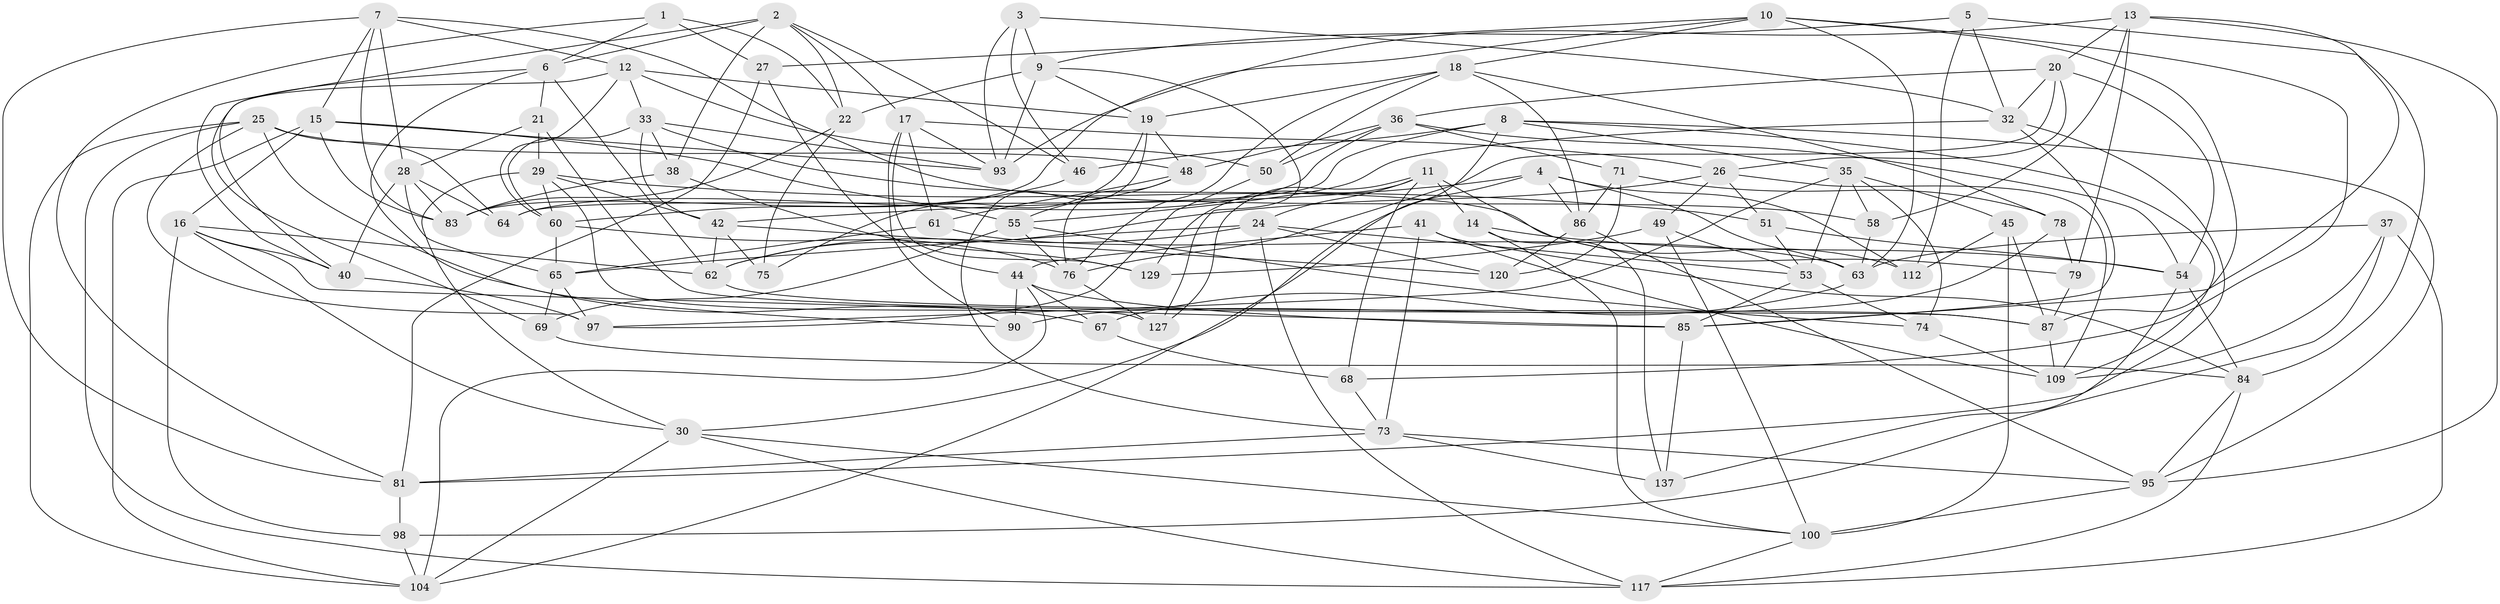 // original degree distribution, {4: 1.0}
// Generated by graph-tools (version 1.1) at 2025/42/03/06/25 10:42:21]
// undirected, 85 vertices, 220 edges
graph export_dot {
graph [start="1"]
  node [color=gray90,style=filled];
  1;
  2 [super="+138"];
  3;
  4 [super="+108"];
  5;
  6 [super="+126"];
  7 [super="+31"];
  8 [super="+34"];
  9 [super="+135"];
  10 [super="+115"];
  11 [super="+52"];
  12 [super="+80"];
  13 [super="+82"];
  14;
  15 [super="+57"];
  16 [super="+23"];
  17 [super="+43"];
  18 [super="+47"];
  19 [super="+88"];
  20 [super="+59"];
  21;
  22 [super="+92"];
  24 [super="+77"];
  25 [super="+70"];
  26 [super="+105"];
  27;
  28 [super="+94"];
  29 [super="+39"];
  30 [super="+131"];
  32 [super="+99"];
  33 [super="+103"];
  35 [super="+66"];
  36 [super="+136"];
  37;
  38;
  40 [super="+134"];
  41;
  42 [super="+116"];
  44 [super="+107"];
  45;
  46;
  48 [super="+130"];
  49;
  50;
  51;
  53 [super="+124"];
  54 [super="+56"];
  55 [super="+72"];
  58;
  60 [super="+101"];
  61;
  62 [super="+118"];
  63 [super="+121"];
  64;
  65 [super="+114"];
  67;
  68;
  69;
  71;
  73 [super="+91"];
  74;
  75;
  76 [super="+89"];
  78;
  79;
  81 [super="+113"];
  83 [super="+96"];
  84 [super="+132"];
  85 [super="+110"];
  86 [super="+122"];
  87 [super="+102"];
  90;
  93 [super="+111"];
  95 [super="+123"];
  97 [super="+125"];
  98;
  100 [super="+106"];
  104 [super="+119"];
  109 [super="+133"];
  112;
  117 [super="+128"];
  120;
  127;
  129;
  137;
  1 -- 22;
  1 -- 27;
  1 -- 81;
  1 -- 6;
  2 -- 46;
  2 -- 38;
  2 -- 40;
  2 -- 17;
  2 -- 6;
  2 -- 22;
  3 -- 46;
  3 -- 93;
  3 -- 32;
  3 -- 9;
  4 -- 63;
  4 -- 112;
  4 -- 86 [weight=2];
  4 -- 42;
  4 -- 30;
  5 -- 112;
  5 -- 32;
  5 -- 9;
  5 -- 84;
  6 -- 90;
  6 -- 21;
  6 -- 62;
  6 -- 69;
  7 -- 12;
  7 -- 28;
  7 -- 83;
  7 -- 81;
  7 -- 58;
  7 -- 15;
  8 -- 109;
  8 -- 104;
  8 -- 64;
  8 -- 35;
  8 -- 46;
  8 -- 95;
  9 -- 127;
  9 -- 22;
  9 -- 19;
  9 -- 93;
  10 -- 27;
  10 -- 83;
  10 -- 68;
  10 -- 18;
  10 -- 63;
  10 -- 87;
  11 -- 68;
  11 -- 14;
  11 -- 24;
  11 -- 112;
  11 -- 129;
  11 -- 127;
  12 -- 50;
  12 -- 60;
  12 -- 40;
  12 -- 33;
  12 -- 19;
  13 -- 93;
  13 -- 58;
  13 -- 79;
  13 -- 85;
  13 -- 20;
  13 -- 95;
  14 -- 54;
  14 -- 100;
  14 -- 137;
  15 -- 104;
  15 -- 93;
  15 -- 83;
  15 -- 55;
  15 -- 16;
  16 -- 98;
  16 -- 85;
  16 -- 30;
  16 -- 40;
  16 -- 62;
  17 -- 129;
  17 -- 61;
  17 -- 90;
  17 -- 93;
  17 -- 26;
  18 -- 76;
  18 -- 50;
  18 -- 86;
  18 -- 78;
  18 -- 19;
  19 -- 75;
  19 -- 73;
  19 -- 48;
  20 -- 36;
  20 -- 76;
  20 -- 32;
  20 -- 26;
  20 -- 54;
  21 -- 29;
  21 -- 28;
  21 -- 87;
  22 -- 75 [weight=2];
  22 -- 83;
  24 -- 65;
  24 -- 53;
  24 -- 120;
  24 -- 62;
  24 -- 117;
  25 -- 67;
  25 -- 104;
  25 -- 117;
  25 -- 64;
  25 -- 48;
  25 -- 97;
  26 -- 51;
  26 -- 62;
  26 -- 49;
  26 -- 109;
  27 -- 81;
  27 -- 44;
  28 -- 65;
  28 -- 64;
  28 -- 40;
  28 -- 83;
  29 -- 51;
  29 -- 30;
  29 -- 127;
  29 -- 42;
  29 -- 60;
  30 -- 104;
  30 -- 117;
  30 -- 100;
  32 -- 81;
  32 -- 55;
  32 -- 85;
  33 -- 79;
  33 -- 38;
  33 -- 93;
  33 -- 42;
  33 -- 60;
  35 -- 97;
  35 -- 58;
  35 -- 74;
  35 -- 53;
  35 -- 45;
  36 -- 64;
  36 -- 71;
  36 -- 50;
  36 -- 48;
  36 -- 54;
  37 -- 117;
  37 -- 109;
  37 -- 98;
  37 -- 63;
  38 -- 129;
  38 -- 83;
  40 -- 97 [weight=2];
  41 -- 84;
  41 -- 73;
  41 -- 109;
  41 -- 44;
  42 -- 120;
  42 -- 62;
  42 -- 75;
  44 -- 85;
  44 -- 67;
  44 -- 104;
  44 -- 90;
  45 -- 87;
  45 -- 100;
  45 -- 112;
  46 -- 60;
  48 -- 55;
  48 -- 76;
  48 -- 61;
  49 -- 100;
  49 -- 129;
  49 -- 53;
  50 -- 97;
  51 -- 53;
  51 -- 54;
  53 -- 74;
  53 -- 85;
  54 -- 137;
  54 -- 84;
  55 -- 69;
  55 -- 74;
  55 -- 76;
  58 -- 63;
  60 -- 76;
  60 -- 65;
  61 -- 63;
  61 -- 65;
  62 -- 87;
  63 -- 67;
  65 -- 97;
  65 -- 69;
  67 -- 68;
  68 -- 73;
  69 -- 84;
  71 -- 86;
  71 -- 78;
  71 -- 120;
  73 -- 137;
  73 -- 95;
  73 -- 81;
  74 -- 109;
  76 -- 127;
  78 -- 79;
  78 -- 90;
  79 -- 87;
  81 -- 98;
  84 -- 95;
  84 -- 117;
  85 -- 137;
  86 -- 120;
  86 -- 95;
  87 -- 109;
  95 -- 100;
  98 -- 104;
  100 -- 117;
}
